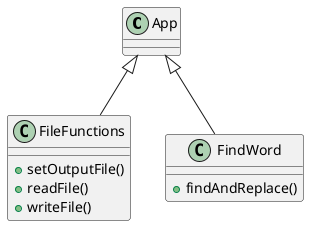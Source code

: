 @startuml
'https://plantuml.com/class-diagram



App <|-- FileFunctions
App <|-- FindWord


class FileFunctions {
+ setOutputFile()
+ readFile()
+ writeFile()
}

class FindWord{
+ findAndReplace()
}

@enduml